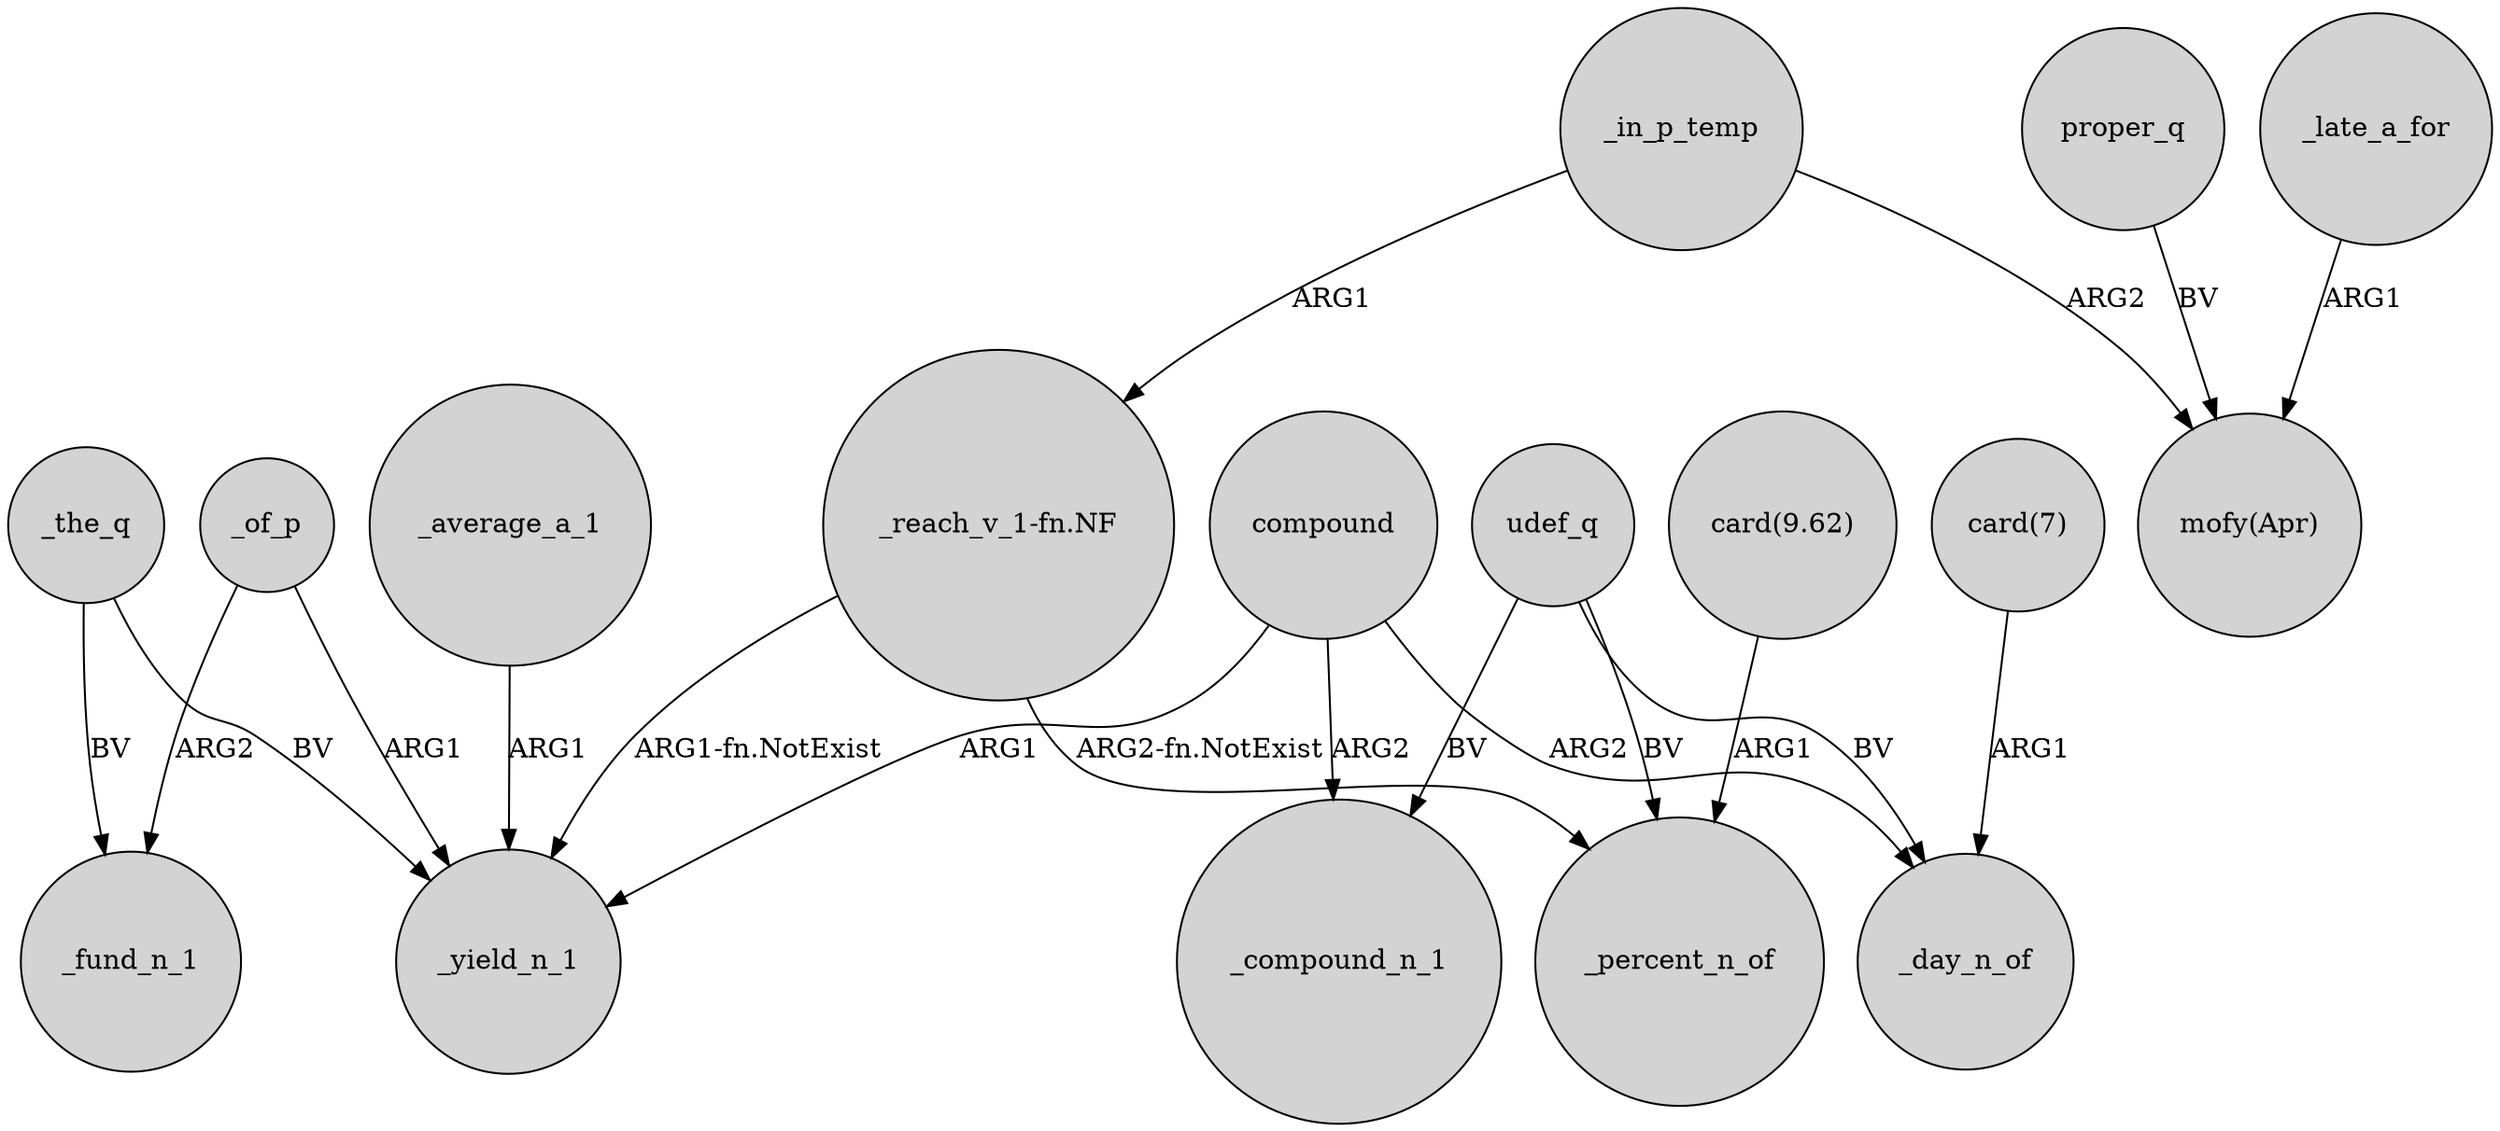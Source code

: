 digraph {
	node [shape=circle style=filled]
	_the_q -> _yield_n_1 [label=BV]
	"_reach_v_1-fn.NF" -> _yield_n_1 [label="ARG1-fn.NotExist"]
	udef_q -> _compound_n_1 [label=BV]
	_in_p_temp -> "_reach_v_1-fn.NF" [label=ARG1]
	_average_a_1 -> _yield_n_1 [label=ARG1]
	compound -> _day_n_of [label=ARG2]
	compound -> _yield_n_1 [label=ARG1]
	compound -> _compound_n_1 [label=ARG2]
	"card(7)" -> _day_n_of [label=ARG1]
	udef_q -> _day_n_of [label=BV]
	proper_q -> "mofy(Apr)" [label=BV]
	_the_q -> _fund_n_1 [label=BV]
	_of_p -> _fund_n_1 [label=ARG2]
	_of_p -> _yield_n_1 [label=ARG1]
	"card(9.62)" -> _percent_n_of [label=ARG1]
	_in_p_temp -> "mofy(Apr)" [label=ARG2]
	_late_a_for -> "mofy(Apr)" [label=ARG1]
	udef_q -> _percent_n_of [label=BV]
	"_reach_v_1-fn.NF" -> _percent_n_of [label="ARG2-fn.NotExist"]
}
